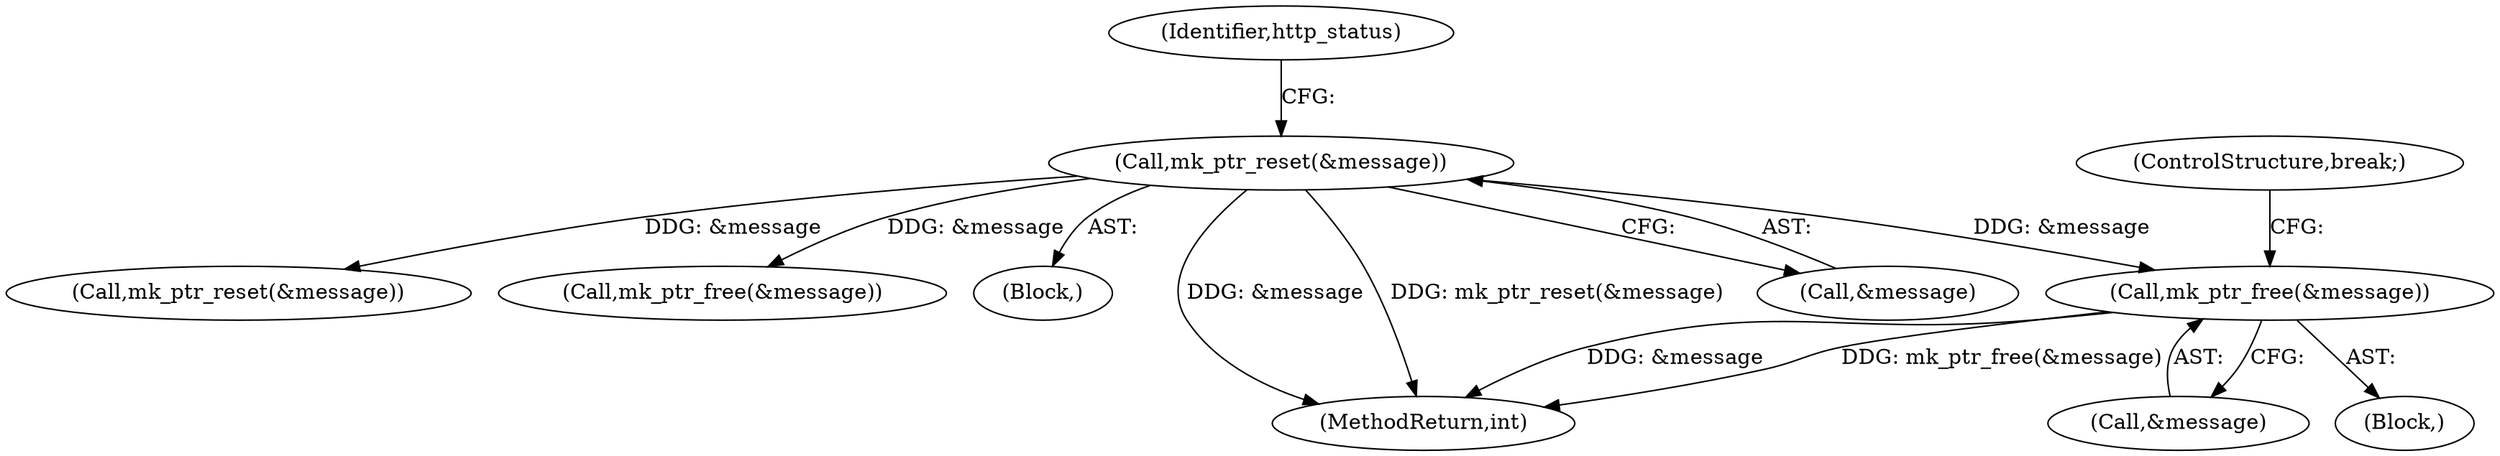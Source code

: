 digraph "0_monkey_b2d0e6f92310bb14a15aa2f8e96e1fb5379776dd@API" {
"1000285" [label="(Call,mk_ptr_free(&message))"];
"1000230" [label="(Call,mk_ptr_reset(&message))"];
"1000285" [label="(Call,mk_ptr_free(&message))"];
"1000360" [label="(Call,mk_ptr_reset(&message))"];
"1000235" [label="(Block,)"];
"1000288" [label="(ControlStructure,break;)"];
"1000310" [label="(Call,mk_ptr_free(&message))"];
"1000109" [label="(Block,)"];
"1000234" [label="(Identifier,http_status)"];
"1000286" [label="(Call,&message)"];
"1000230" [label="(Call,mk_ptr_reset(&message))"];
"1000472" [label="(MethodReturn,int)"];
"1000231" [label="(Call,&message)"];
"1000285" -> "1000235"  [label="AST: "];
"1000285" -> "1000286"  [label="CFG: "];
"1000286" -> "1000285"  [label="AST: "];
"1000288" -> "1000285"  [label="CFG: "];
"1000285" -> "1000472"  [label="DDG: &message"];
"1000285" -> "1000472"  [label="DDG: mk_ptr_free(&message)"];
"1000230" -> "1000285"  [label="DDG: &message"];
"1000230" -> "1000109"  [label="AST: "];
"1000230" -> "1000231"  [label="CFG: "];
"1000231" -> "1000230"  [label="AST: "];
"1000234" -> "1000230"  [label="CFG: "];
"1000230" -> "1000472"  [label="DDG: &message"];
"1000230" -> "1000472"  [label="DDG: mk_ptr_reset(&message)"];
"1000230" -> "1000310"  [label="DDG: &message"];
"1000230" -> "1000360"  [label="DDG: &message"];
}
